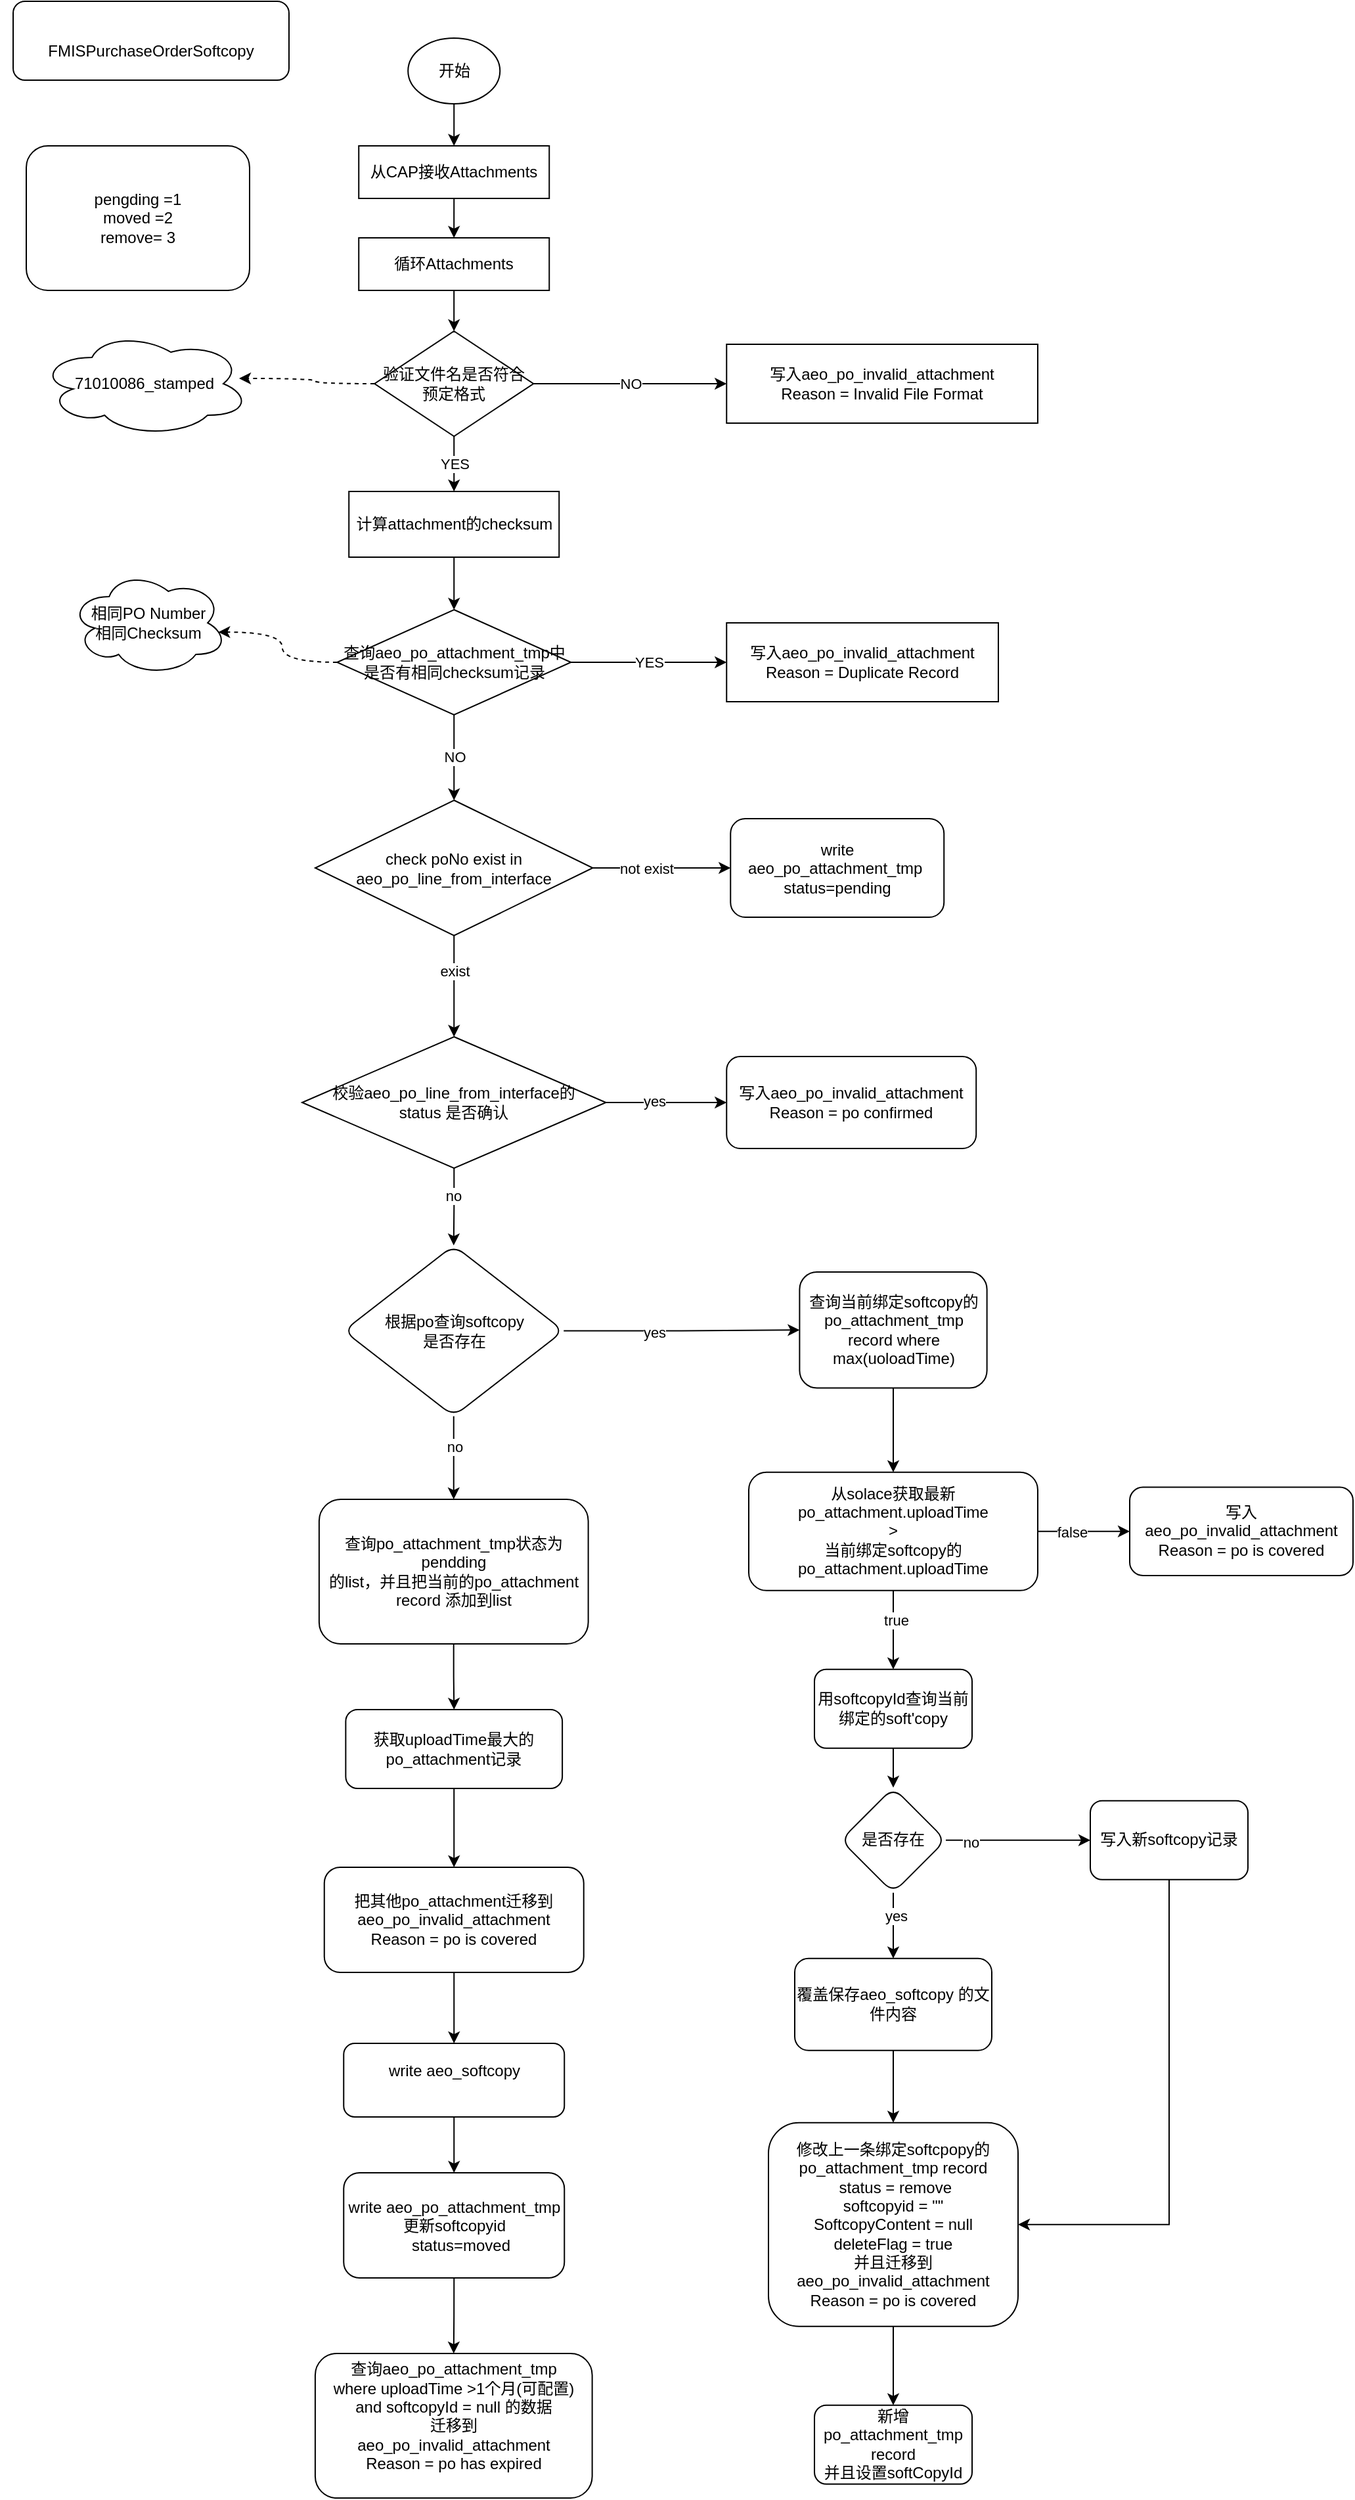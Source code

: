 <mxfile version="20.8.18" type="github">
  <diagram id="C5RBs43oDa-KdzZeNtuy" name="Page-1">
    <mxGraphModel dx="1434" dy="739" grid="1" gridSize="10" guides="1" tooltips="1" connect="1" arrows="1" fold="1" page="1" pageScale="1" pageWidth="1169" pageHeight="1654" math="0" shadow="0">
      <root>
        <mxCell id="WIyWlLk6GJQsqaUBKTNV-0" />
        <mxCell id="WIyWlLk6GJQsqaUBKTNV-1" parent="WIyWlLk6GJQsqaUBKTNV-0" />
        <mxCell id="1JKir1P_wYwHQOhN6Hkd-39" value="&lt;br&gt;&lt;table width=&quot;230&quot; cellspacing=&quot;0&quot; cellpadding=&quot;0&quot; border=&quot;0&quot;&gt;&lt;colgroup&gt;&lt;col width=&quot;230&quot;&gt;&lt;/colgroup&gt;&lt;tbody&gt;&lt;tr height=&quot;40&quot;&gt;  &lt;td style=&quot;height:30.0pt;width:173pt&quot; class=&quot;xl66&quot; width=&quot;230&quot; height=&quot;40&quot;&gt;FMISPurchaseOrderSoftcopy&lt;/td&gt;&lt;/tr&gt;&lt;/tbody&gt;&lt;/table&gt;" style="rounded=1;whiteSpace=wrap;html=1;" parent="WIyWlLk6GJQsqaUBKTNV-1" vertex="1">
          <mxGeometry x="80" y="20" width="210" height="60" as="geometry" />
        </mxCell>
        <mxCell id="1JKir1P_wYwHQOhN6Hkd-41" style="edgeStyle=orthogonalEdgeStyle;rounded=0;orthogonalLoop=1;jettySize=auto;html=1;exitX=0.5;exitY=1;exitDx=0;exitDy=0;entryX=0.5;entryY=0;entryDx=0;entryDy=0;" parent="WIyWlLk6GJQsqaUBKTNV-1" source="1JKir1P_wYwHQOhN6Hkd-42" target="1JKir1P_wYwHQOhN6Hkd-44" edge="1">
          <mxGeometry relative="1" as="geometry" />
        </mxCell>
        <mxCell id="1JKir1P_wYwHQOhN6Hkd-42" value="开始" style="ellipse;whiteSpace=wrap;html=1;" parent="WIyWlLk6GJQsqaUBKTNV-1" vertex="1">
          <mxGeometry x="380.62" y="48" width="70" height="50" as="geometry" />
        </mxCell>
        <mxCell id="1JKir1P_wYwHQOhN6Hkd-43" style="edgeStyle=orthogonalEdgeStyle;rounded=0;orthogonalLoop=1;jettySize=auto;html=1;exitX=0.5;exitY=1;exitDx=0;exitDy=0;" parent="WIyWlLk6GJQsqaUBKTNV-1" source="1JKir1P_wYwHQOhN6Hkd-44" target="1JKir1P_wYwHQOhN6Hkd-46" edge="1">
          <mxGeometry relative="1" as="geometry" />
        </mxCell>
        <mxCell id="1JKir1P_wYwHQOhN6Hkd-44" value="从CAP接收Attachments" style="rounded=0;whiteSpace=wrap;html=1;" parent="WIyWlLk6GJQsqaUBKTNV-1" vertex="1">
          <mxGeometry x="343.12" y="130" width="145" height="40" as="geometry" />
        </mxCell>
        <mxCell id="1JKir1P_wYwHQOhN6Hkd-45" value="" style="edgeStyle=orthogonalEdgeStyle;rounded=0;orthogonalLoop=1;jettySize=auto;html=1;" parent="WIyWlLk6GJQsqaUBKTNV-1" source="1JKir1P_wYwHQOhN6Hkd-46" target="1JKir1P_wYwHQOhN6Hkd-49" edge="1">
          <mxGeometry relative="1" as="geometry" />
        </mxCell>
        <mxCell id="1JKir1P_wYwHQOhN6Hkd-46" value="循环Attachments" style="rounded=0;whiteSpace=wrap;html=1;" parent="WIyWlLk6GJQsqaUBKTNV-1" vertex="1">
          <mxGeometry x="343.12" y="200" width="145" height="40" as="geometry" />
        </mxCell>
        <mxCell id="1JKir1P_wYwHQOhN6Hkd-47" value="YES" style="edgeStyle=orthogonalEdgeStyle;rounded=0;orthogonalLoop=1;jettySize=auto;html=1;" parent="WIyWlLk6GJQsqaUBKTNV-1" source="1JKir1P_wYwHQOhN6Hkd-49" target="1JKir1P_wYwHQOhN6Hkd-52" edge="1">
          <mxGeometry relative="1" as="geometry" />
        </mxCell>
        <mxCell id="1JKir1P_wYwHQOhN6Hkd-48" value="NO" style="edgeStyle=orthogonalEdgeStyle;rounded=0;orthogonalLoop=1;jettySize=auto;html=1;" parent="WIyWlLk6GJQsqaUBKTNV-1" source="1JKir1P_wYwHQOhN6Hkd-49" target="1JKir1P_wYwHQOhN6Hkd-50" edge="1">
          <mxGeometry relative="1" as="geometry" />
        </mxCell>
        <mxCell id="1JKir1P_wYwHQOhN6Hkd-49" value="验证文件名是否符合预定格式" style="rhombus;whiteSpace=wrap;html=1;" parent="WIyWlLk6GJQsqaUBKTNV-1" vertex="1">
          <mxGeometry x="355.12" y="271" width="121" height="80" as="geometry" />
        </mxCell>
        <mxCell id="1JKir1P_wYwHQOhN6Hkd-50" value="写入aeo_po_invalid_attachment&lt;br&gt;Reason = Invalid File Format" style="rounded=0;whiteSpace=wrap;html=1;" parent="WIyWlLk6GJQsqaUBKTNV-1" vertex="1">
          <mxGeometry x="623.12" y="281" width="236.88" height="60" as="geometry" />
        </mxCell>
        <mxCell id="1JKir1P_wYwHQOhN6Hkd-51" value="" style="edgeStyle=orthogonalEdgeStyle;rounded=0;orthogonalLoop=1;jettySize=auto;html=1;" parent="WIyWlLk6GJQsqaUBKTNV-1" source="1JKir1P_wYwHQOhN6Hkd-52" target="1JKir1P_wYwHQOhN6Hkd-56" edge="1">
          <mxGeometry relative="1" as="geometry" />
        </mxCell>
        <mxCell id="1JKir1P_wYwHQOhN6Hkd-52" value="计算attachment的checksum" style="rounded=0;whiteSpace=wrap;html=1;" parent="WIyWlLk6GJQsqaUBKTNV-1" vertex="1">
          <mxGeometry x="335.62" y="393" width="160" height="50" as="geometry" />
        </mxCell>
        <mxCell id="1JKir1P_wYwHQOhN6Hkd-53" value="YES" style="edgeStyle=orthogonalEdgeStyle;rounded=0;orthogonalLoop=1;jettySize=auto;html=1;" parent="WIyWlLk6GJQsqaUBKTNV-1" source="1JKir1P_wYwHQOhN6Hkd-56" target="1JKir1P_wYwHQOhN6Hkd-58" edge="1">
          <mxGeometry relative="1" as="geometry" />
        </mxCell>
        <mxCell id="1JKir1P_wYwHQOhN6Hkd-54" style="edgeStyle=orthogonalEdgeStyle;rounded=0;orthogonalLoop=1;jettySize=auto;html=1;exitX=0;exitY=0.5;exitDx=0;exitDy=0;entryX=0.942;entryY=0.588;entryDx=0;entryDy=0;entryPerimeter=0;curved=1;dashed=1;" parent="WIyWlLk6GJQsqaUBKTNV-1" source="1JKir1P_wYwHQOhN6Hkd-56" target="1JKir1P_wYwHQOhN6Hkd-57" edge="1">
          <mxGeometry relative="1" as="geometry">
            <mxPoint x="253.12" y="503" as="targetPoint" />
          </mxGeometry>
        </mxCell>
        <mxCell id="1JKir1P_wYwHQOhN6Hkd-55" value="NO" style="edgeStyle=orthogonalEdgeStyle;curved=1;rounded=0;orthogonalLoop=1;jettySize=auto;html=1;entryX=0.5;entryY=0;entryDx=0;entryDy=0;" parent="WIyWlLk6GJQsqaUBKTNV-1" source="1JKir1P_wYwHQOhN6Hkd-56" target="1JKir1P_wYwHQOhN6Hkd-62" edge="1">
          <mxGeometry relative="1" as="geometry">
            <mxPoint x="415.62" y="615" as="targetPoint" />
          </mxGeometry>
        </mxCell>
        <mxCell id="1JKir1P_wYwHQOhN6Hkd-56" value="查询aeo_po_attachment_tmp中是否有相同checksum记录" style="rhombus;whiteSpace=wrap;html=1;" parent="WIyWlLk6GJQsqaUBKTNV-1" vertex="1">
          <mxGeometry x="326.62" y="483" width="178" height="80" as="geometry" />
        </mxCell>
        <mxCell id="1JKir1P_wYwHQOhN6Hkd-57" value="相同PO Number&lt;br&gt;相同Checksum" style="ellipse;shape=cloud;whiteSpace=wrap;html=1;" parent="WIyWlLk6GJQsqaUBKTNV-1" vertex="1">
          <mxGeometry x="123.12" y="453" width="120" height="80" as="geometry" />
        </mxCell>
        <mxCell id="1JKir1P_wYwHQOhN6Hkd-58" value="写入aeo_po_invalid_attachment&lt;br&gt;Reason = Duplicate Record" style="rounded=0;whiteSpace=wrap;html=1;" parent="WIyWlLk6GJQsqaUBKTNV-1" vertex="1">
          <mxGeometry x="623.12" y="493" width="206.88" height="60" as="geometry" />
        </mxCell>
        <mxCell id="1JKir1P_wYwHQOhN6Hkd-66" style="edgeStyle=orthogonalEdgeStyle;rounded=0;orthogonalLoop=1;jettySize=auto;html=1;exitX=1;exitY=0.5;exitDx=0;exitDy=0;entryX=0;entryY=0.5;entryDx=0;entryDy=0;" parent="WIyWlLk6GJQsqaUBKTNV-1" source="1JKir1P_wYwHQOhN6Hkd-62" target="1JKir1P_wYwHQOhN6Hkd-65" edge="1">
          <mxGeometry relative="1" as="geometry" />
        </mxCell>
        <mxCell id="1JKir1P_wYwHQOhN6Hkd-69" value="not exist" style="edgeLabel;html=1;align=center;verticalAlign=middle;resizable=0;points=[];" parent="1JKir1P_wYwHQOhN6Hkd-66" vertex="1" connectable="0">
          <mxGeometry x="-0.241" y="1" relative="1" as="geometry">
            <mxPoint y="1" as="offset" />
          </mxGeometry>
        </mxCell>
        <mxCell id="1JKir1P_wYwHQOhN6Hkd-68" value="" style="edgeStyle=orthogonalEdgeStyle;rounded=0;orthogonalLoop=1;jettySize=auto;html=1;" parent="WIyWlLk6GJQsqaUBKTNV-1" source="1JKir1P_wYwHQOhN6Hkd-62" target="1JKir1P_wYwHQOhN6Hkd-67" edge="1">
          <mxGeometry relative="1" as="geometry" />
        </mxCell>
        <mxCell id="1JKir1P_wYwHQOhN6Hkd-70" value="exist" style="edgeLabel;html=1;align=center;verticalAlign=middle;resizable=0;points=[];" parent="1JKir1P_wYwHQOhN6Hkd-68" vertex="1" connectable="0">
          <mxGeometry x="-0.31" relative="1" as="geometry">
            <mxPoint as="offset" />
          </mxGeometry>
        </mxCell>
        <mxCell id="1JKir1P_wYwHQOhN6Hkd-62" value="check poNo exist in aeo_po_line_from_interface" style="rhombus;whiteSpace=wrap;html=1;" parent="WIyWlLk6GJQsqaUBKTNV-1" vertex="1">
          <mxGeometry x="310" y="628" width="211.25" height="103" as="geometry" />
        </mxCell>
        <mxCell id="1JKir1P_wYwHQOhN6Hkd-65" value="write aeo_po_attachment_tmp&amp;nbsp; status=pending" style="rounded=1;whiteSpace=wrap;html=1;" parent="WIyWlLk6GJQsqaUBKTNV-1" vertex="1">
          <mxGeometry x="626.12" y="642" width="162.5" height="75" as="geometry" />
        </mxCell>
        <mxCell id="1JKir1P_wYwHQOhN6Hkd-72" value="" style="edgeStyle=orthogonalEdgeStyle;rounded=0;orthogonalLoop=1;jettySize=auto;html=1;" parent="WIyWlLk6GJQsqaUBKTNV-1" source="1JKir1P_wYwHQOhN6Hkd-67" target="1JKir1P_wYwHQOhN6Hkd-71" edge="1">
          <mxGeometry relative="1" as="geometry" />
        </mxCell>
        <mxCell id="1JKir1P_wYwHQOhN6Hkd-73" value="yes" style="edgeLabel;html=1;align=center;verticalAlign=middle;resizable=0;points=[];" parent="1JKir1P_wYwHQOhN6Hkd-72" vertex="1" connectable="0">
          <mxGeometry x="-0.219" y="1" relative="1" as="geometry">
            <mxPoint as="offset" />
          </mxGeometry>
        </mxCell>
        <mxCell id="1JKir1P_wYwHQOhN6Hkd-75" value="" style="edgeStyle=orthogonalEdgeStyle;rounded=0;orthogonalLoop=1;jettySize=auto;html=1;entryX=0.5;entryY=0;entryDx=0;entryDy=0;" parent="WIyWlLk6GJQsqaUBKTNV-1" source="1JKir1P_wYwHQOhN6Hkd-67" target="TarrtGPTzXye8ioqwVe--2" edge="1">
          <mxGeometry relative="1" as="geometry">
            <mxPoint x="415.6" y="960" as="targetPoint" />
          </mxGeometry>
        </mxCell>
        <mxCell id="1JKir1P_wYwHQOhN6Hkd-76" value="no" style="edgeLabel;html=1;align=center;verticalAlign=middle;resizable=0;points=[];" parent="1JKir1P_wYwHQOhN6Hkd-75" vertex="1" connectable="0">
          <mxGeometry x="-0.28" y="-1" relative="1" as="geometry">
            <mxPoint as="offset" />
          </mxGeometry>
        </mxCell>
        <mxCell id="1JKir1P_wYwHQOhN6Hkd-67" value="&lt;div&gt;校验aeo_po_line_from_interface的&lt;/div&gt;&lt;div&gt;status 是否确认&lt;/div&gt;" style="rhombus;whiteSpace=wrap;html=1;" parent="WIyWlLk6GJQsqaUBKTNV-1" vertex="1">
          <mxGeometry x="300" y="808" width="231.25" height="100" as="geometry" />
        </mxCell>
        <mxCell id="1JKir1P_wYwHQOhN6Hkd-71" value="写入aeo_po_invalid_attachment&lt;br&gt;Reason = &lt;span class=&quot;HwtZe&quot; lang=&quot;en&quot;&gt;&lt;span class=&quot;jCAhz ChMk0b&quot;&gt;&lt;span class=&quot;ryNqvb&quot;&gt;po confirmed&lt;/span&gt;&lt;/span&gt;&lt;/span&gt; " style="rounded=1;whiteSpace=wrap;html=1;" parent="WIyWlLk6GJQsqaUBKTNV-1" vertex="1">
          <mxGeometry x="623.12" y="823" width="190" height="70" as="geometry" />
        </mxCell>
        <mxCell id="TarrtGPTzXye8ioqwVe--51" style="edgeStyle=orthogonalEdgeStyle;rounded=0;orthogonalLoop=1;jettySize=auto;html=1;exitX=0.5;exitY=1;exitDx=0;exitDy=0;entryX=0.5;entryY=0;entryDx=0;entryDy=0;" edge="1" parent="WIyWlLk6GJQsqaUBKTNV-1" source="1JKir1P_wYwHQOhN6Hkd-81" target="TarrtGPTzXye8ioqwVe--20">
          <mxGeometry relative="1" as="geometry" />
        </mxCell>
        <mxCell id="1JKir1P_wYwHQOhN6Hkd-81" value="&lt;div&gt;覆盖保存aeo_softcopy 的文件内容&lt;/div&gt;" style="rounded=1;whiteSpace=wrap;html=1;" parent="WIyWlLk6GJQsqaUBKTNV-1" vertex="1">
          <mxGeometry x="675" y="1509.37" width="150" height="70" as="geometry" />
        </mxCell>
        <mxCell id="TarrtGPTzXye8ioqwVe--10" style="edgeStyle=orthogonalEdgeStyle;rounded=0;orthogonalLoop=1;jettySize=auto;html=1;exitX=0.5;exitY=1;exitDx=0;exitDy=0;entryX=0.5;entryY=0;entryDx=0;entryDy=0;" edge="1" parent="WIyWlLk6GJQsqaUBKTNV-1" source="1JKir1P_wYwHQOhN6Hkd-84" target="TarrtGPTzXye8ioqwVe--3">
          <mxGeometry relative="1" as="geometry" />
        </mxCell>
        <mxCell id="1JKir1P_wYwHQOhN6Hkd-84" value="&lt;div&gt;write aeo_softcopy&lt;/div&gt;&lt;div&gt;&lt;br&gt;&lt;/div&gt;" style="rounded=1;whiteSpace=wrap;html=1;" parent="WIyWlLk6GJQsqaUBKTNV-1" vertex="1">
          <mxGeometry x="331.63" y="1574" width="168" height="56" as="geometry" />
        </mxCell>
        <mxCell id="1JKir1P_wYwHQOhN6Hkd-87" value="&lt;div&gt;查询aeo_po_attachment_tmp &lt;br&gt;&lt;/div&gt;&lt;div&gt;where uploadTime &amp;gt;1个月(可配置)&lt;/div&gt;&lt;div&gt;and softcopyId = null 的数据&lt;/div&gt;&lt;div&gt;迁移到&lt;/div&gt;&lt;div&gt;aeo_po_invalid_attachment&lt;br&gt;Reason = &lt;span class=&quot;HwtZe&quot; lang=&quot;en&quot;&gt;&lt;span class=&quot;jCAhz ChMk0b&quot;&gt;&lt;span class=&quot;ryNqvb&quot;&gt;po has expired&lt;/span&gt;&lt;/span&gt;&lt;/span&gt;&lt;/div&gt;&lt;div&gt;&lt;br&gt;&lt;/div&gt;" style="rounded=1;whiteSpace=wrap;html=1;" parent="WIyWlLk6GJQsqaUBKTNV-1" vertex="1">
          <mxGeometry x="309.95" y="1810" width="210.87" height="110" as="geometry" />
        </mxCell>
        <mxCell id="TarrtGPTzXye8ioqwVe--35" style="edgeStyle=orthogonalEdgeStyle;rounded=0;orthogonalLoop=1;jettySize=auto;html=1;exitX=0.5;exitY=1;exitDx=0;exitDy=0;entryX=0.5;entryY=0;entryDx=0;entryDy=0;" edge="1" parent="WIyWlLk6GJQsqaUBKTNV-1" source="1JKir1P_wYwHQOhN6Hkd-90" target="1JKir1P_wYwHQOhN6Hkd-84">
          <mxGeometry relative="1" as="geometry" />
        </mxCell>
        <mxCell id="1JKir1P_wYwHQOhN6Hkd-90" value="把其他po_attachment迁移到aeo_po_invalid_attachment&lt;br&gt;Reason = &lt;span class=&quot;HwtZe&quot; lang=&quot;en&quot;&gt;&lt;span class=&quot;jCAhz ChMk0b&quot;&gt;&lt;span class=&quot;ryNqvb&quot;&gt;po is covered&lt;/span&gt;&lt;/span&gt;&lt;/span&gt;" style="rounded=1;whiteSpace=wrap;html=1;" parent="WIyWlLk6GJQsqaUBKTNV-1" vertex="1">
          <mxGeometry x="316.88" y="1440" width="197.49" height="80" as="geometry" />
        </mxCell>
        <mxCell id="TarrtGPTzXye8ioqwVe--0" value="&lt;div&gt;pengding =1&lt;/div&gt;&lt;div&gt;moved =2&lt;/div&gt;&lt;div&gt;remove= 3&lt;br&gt;&lt;/div&gt;" style="rounded=1;whiteSpace=wrap;html=1;" vertex="1" parent="WIyWlLk6GJQsqaUBKTNV-1">
          <mxGeometry x="90" y="130" width="170" height="110" as="geometry" />
        </mxCell>
        <mxCell id="TarrtGPTzXye8ioqwVe--16" style="edgeStyle=orthogonalEdgeStyle;rounded=0;orthogonalLoop=1;jettySize=auto;html=1;exitX=1;exitY=0.5;exitDx=0;exitDy=0;entryX=0;entryY=0.5;entryDx=0;entryDy=0;" edge="1" parent="WIyWlLk6GJQsqaUBKTNV-1" source="TarrtGPTzXye8ioqwVe--2" target="TarrtGPTzXye8ioqwVe--15">
          <mxGeometry relative="1" as="geometry" />
        </mxCell>
        <mxCell id="TarrtGPTzXye8ioqwVe--17" value="yes" style="edgeLabel;html=1;align=center;verticalAlign=middle;resizable=0;points=[];" vertex="1" connectable="0" parent="TarrtGPTzXye8ioqwVe--16">
          <mxGeometry x="-0.241" y="-1" relative="1" as="geometry">
            <mxPoint as="offset" />
          </mxGeometry>
        </mxCell>
        <mxCell id="TarrtGPTzXye8ioqwVe--28" value="" style="edgeStyle=orthogonalEdgeStyle;rounded=0;orthogonalLoop=1;jettySize=auto;html=1;" edge="1" parent="WIyWlLk6GJQsqaUBKTNV-1" source="TarrtGPTzXye8ioqwVe--2" target="TarrtGPTzXye8ioqwVe--27">
          <mxGeometry relative="1" as="geometry" />
        </mxCell>
        <mxCell id="TarrtGPTzXye8ioqwVe--29" value="no" style="edgeLabel;html=1;align=center;verticalAlign=middle;resizable=0;points=[];" vertex="1" connectable="0" parent="TarrtGPTzXye8ioqwVe--28">
          <mxGeometry x="-0.721" y="1" relative="1" as="geometry">
            <mxPoint x="-1" y="14" as="offset" />
          </mxGeometry>
        </mxCell>
        <mxCell id="TarrtGPTzXye8ioqwVe--2" value="&lt;div&gt;根据po查询softcopy&lt;/div&gt;&lt;div&gt;是否存在&lt;br&gt;&lt;/div&gt;" style="rhombus;whiteSpace=wrap;html=1;rounded=1;" vertex="1" parent="WIyWlLk6GJQsqaUBKTNV-1">
          <mxGeometry x="331.63" y="966.75" width="167.5" height="130" as="geometry" />
        </mxCell>
        <mxCell id="TarrtGPTzXye8ioqwVe--13" style="edgeStyle=orthogonalEdgeStyle;rounded=0;orthogonalLoop=1;jettySize=auto;html=1;exitX=0.5;exitY=1;exitDx=0;exitDy=0;entryX=0.5;entryY=0;entryDx=0;entryDy=0;" edge="1" parent="WIyWlLk6GJQsqaUBKTNV-1" source="TarrtGPTzXye8ioqwVe--3" target="1JKir1P_wYwHQOhN6Hkd-87">
          <mxGeometry relative="1" as="geometry" />
        </mxCell>
        <mxCell id="TarrtGPTzXye8ioqwVe--3" value="&lt;div&gt;write aeo_po_attachment_tmp&lt;/div&gt;&lt;div&gt;更新softcopyid &lt;br&gt;&lt;/div&gt;&lt;div&gt;&amp;nbsp;&amp;nbsp; status=moved&lt;/div&gt;" style="rounded=1;whiteSpace=wrap;html=1;" vertex="1" parent="WIyWlLk6GJQsqaUBKTNV-1">
          <mxGeometry x="331.63" y="1672.5" width="168.01" height="80" as="geometry" />
        </mxCell>
        <mxCell id="TarrtGPTzXye8ioqwVe--37" value="" style="edgeStyle=orthogonalEdgeStyle;rounded=0;orthogonalLoop=1;jettySize=auto;html=1;" edge="1" parent="WIyWlLk6GJQsqaUBKTNV-1" source="TarrtGPTzXye8ioqwVe--15" target="TarrtGPTzXye8ioqwVe--36">
          <mxGeometry relative="1" as="geometry" />
        </mxCell>
        <mxCell id="TarrtGPTzXye8ioqwVe--15" value="&lt;div&gt;查询当前绑定softcopy的po_attachment_tmp record where max(uoloadTime)&lt;br&gt;&lt;/div&gt;" style="whiteSpace=wrap;html=1;rounded=1;" vertex="1" parent="WIyWlLk6GJQsqaUBKTNV-1">
          <mxGeometry x="678.69" y="987" width="142.63" height="88.25" as="geometry" />
        </mxCell>
        <mxCell id="TarrtGPTzXye8ioqwVe--43" style="edgeStyle=orthogonalEdgeStyle;rounded=0;orthogonalLoop=1;jettySize=auto;html=1;exitX=0.5;exitY=1;exitDx=0;exitDy=0;entryX=0.5;entryY=0;entryDx=0;entryDy=0;" edge="1" parent="WIyWlLk6GJQsqaUBKTNV-1" source="TarrtGPTzXye8ioqwVe--18" target="1JKir1P_wYwHQOhN6Hkd-81">
          <mxGeometry relative="1" as="geometry" />
        </mxCell>
        <mxCell id="TarrtGPTzXye8ioqwVe--44" value="yes" style="edgeLabel;html=1;align=center;verticalAlign=middle;resizable=0;points=[];" vertex="1" connectable="0" parent="TarrtGPTzXye8ioqwVe--43">
          <mxGeometry x="-0.317" y="2" relative="1" as="geometry">
            <mxPoint as="offset" />
          </mxGeometry>
        </mxCell>
        <mxCell id="TarrtGPTzXye8ioqwVe--46" value="" style="edgeStyle=orthogonalEdgeStyle;rounded=0;orthogonalLoop=1;jettySize=auto;html=1;" edge="1" parent="WIyWlLk6GJQsqaUBKTNV-1" source="TarrtGPTzXye8ioqwVe--18" target="TarrtGPTzXye8ioqwVe--45">
          <mxGeometry relative="1" as="geometry" />
        </mxCell>
        <mxCell id="TarrtGPTzXye8ioqwVe--47" value="no" style="edgeLabel;html=1;align=center;verticalAlign=middle;resizable=0;points=[];" vertex="1" connectable="0" parent="TarrtGPTzXye8ioqwVe--46">
          <mxGeometry x="-0.667" y="-1" relative="1" as="geometry">
            <mxPoint as="offset" />
          </mxGeometry>
        </mxCell>
        <mxCell id="TarrtGPTzXye8ioqwVe--18" value="是否存在" style="rhombus;whiteSpace=wrap;html=1;rounded=1;" vertex="1" parent="WIyWlLk6GJQsqaUBKTNV-1">
          <mxGeometry x="710.005" y="1379.375" width="80" height="80" as="geometry" />
        </mxCell>
        <mxCell id="TarrtGPTzXye8ioqwVe--53" style="edgeStyle=orthogonalEdgeStyle;rounded=0;orthogonalLoop=1;jettySize=auto;html=1;exitX=0.5;exitY=1;exitDx=0;exitDy=0;" edge="1" parent="WIyWlLk6GJQsqaUBKTNV-1" source="TarrtGPTzXye8ioqwVe--20" target="TarrtGPTzXye8ioqwVe--48">
          <mxGeometry relative="1" as="geometry" />
        </mxCell>
        <mxCell id="TarrtGPTzXye8ioqwVe--20" value="&lt;div&gt;修改上一条绑定softcpopy的po_attachment_tmp record&lt;/div&gt;&lt;div&gt;&amp;nbsp;status = remove&lt;/div&gt;&lt;div&gt;softcopyid = &quot;&quot;&lt;/div&gt;&lt;div&gt;SoftcopyContent = null&lt;/div&gt;&lt;div&gt;deleteFlag = true&lt;/div&gt;&lt;div&gt;并且迁移到&lt;/div&gt;&lt;div&gt;aeo_po_invalid_attachment&lt;br&gt;Reason = po is covered&lt;/div&gt;" style="rounded=1;whiteSpace=wrap;html=1;" vertex="1" parent="WIyWlLk6GJQsqaUBKTNV-1">
          <mxGeometry x="655" y="1634.37" width="190" height="155" as="geometry" />
        </mxCell>
        <mxCell id="TarrtGPTzXye8ioqwVe--33" value="" style="edgeStyle=orthogonalEdgeStyle;rounded=0;orthogonalLoop=1;jettySize=auto;html=1;" edge="1" parent="WIyWlLk6GJQsqaUBKTNV-1" source="TarrtGPTzXye8ioqwVe--27" target="TarrtGPTzXye8ioqwVe--32">
          <mxGeometry relative="1" as="geometry" />
        </mxCell>
        <mxCell id="TarrtGPTzXye8ioqwVe--27" value="&lt;div&gt;查询po_attachment_tmp状态为pendding&lt;/div&gt;&lt;div&gt;的list，并且把当前的po_attachment record 添加到list&lt;br&gt;&lt;/div&gt;" style="whiteSpace=wrap;html=1;rounded=1;" vertex="1" parent="WIyWlLk6GJQsqaUBKTNV-1">
          <mxGeometry x="312.94" y="1160" width="204.88" height="110" as="geometry" />
        </mxCell>
        <mxCell id="TarrtGPTzXye8ioqwVe--34" style="edgeStyle=orthogonalEdgeStyle;rounded=0;orthogonalLoop=1;jettySize=auto;html=1;exitX=0.5;exitY=1;exitDx=0;exitDy=0;entryX=0.5;entryY=0;entryDx=0;entryDy=0;" edge="1" parent="WIyWlLk6GJQsqaUBKTNV-1" source="TarrtGPTzXye8ioqwVe--32" target="1JKir1P_wYwHQOhN6Hkd-90">
          <mxGeometry relative="1" as="geometry" />
        </mxCell>
        <mxCell id="TarrtGPTzXye8ioqwVe--32" value="获取uploadTime最大的po_attachment记录" style="rounded=1;whiteSpace=wrap;html=1;" vertex="1" parent="WIyWlLk6GJQsqaUBKTNV-1">
          <mxGeometry x="333.18" y="1320.01" width="164.88" height="60" as="geometry" />
        </mxCell>
        <mxCell id="TarrtGPTzXye8ioqwVe--39" value="" style="edgeStyle=orthogonalEdgeStyle;rounded=0;orthogonalLoop=1;jettySize=auto;html=1;entryX=0.5;entryY=0;entryDx=0;entryDy=0;" edge="1" parent="WIyWlLk6GJQsqaUBKTNV-1" source="TarrtGPTzXye8ioqwVe--36" target="TarrtGPTzXye8ioqwVe--41">
          <mxGeometry relative="1" as="geometry">
            <mxPoint x="750" y="1319.37" as="targetPoint" />
          </mxGeometry>
        </mxCell>
        <mxCell id="TarrtGPTzXye8ioqwVe--40" value="true" style="edgeLabel;html=1;align=center;verticalAlign=middle;resizable=0;points=[];" vertex="1" connectable="0" parent="TarrtGPTzXye8ioqwVe--39">
          <mxGeometry x="-0.263" y="2" relative="1" as="geometry">
            <mxPoint as="offset" />
          </mxGeometry>
        </mxCell>
        <mxCell id="TarrtGPTzXye8ioqwVe--60" value="" style="edgeStyle=orthogonalEdgeStyle;rounded=0;orthogonalLoop=1;jettySize=auto;html=1;" edge="1" parent="WIyWlLk6GJQsqaUBKTNV-1" source="TarrtGPTzXye8ioqwVe--36" target="TarrtGPTzXye8ioqwVe--59">
          <mxGeometry relative="1" as="geometry" />
        </mxCell>
        <mxCell id="TarrtGPTzXye8ioqwVe--61" value="false" style="edgeLabel;html=1;align=center;verticalAlign=middle;resizable=0;points=[];" vertex="1" connectable="0" parent="TarrtGPTzXye8ioqwVe--60">
          <mxGeometry x="-0.277" relative="1" as="geometry">
            <mxPoint as="offset" />
          </mxGeometry>
        </mxCell>
        <mxCell id="TarrtGPTzXye8ioqwVe--36" value="&lt;div&gt;从solace获取最新po_attachment.uploadTime&lt;/div&gt;&lt;div&gt;&amp;gt;&lt;/div&gt;&lt;div&gt;当前绑定softcopy的po_attachment.uploadTime&lt;/div&gt;" style="rounded=1;whiteSpace=wrap;html=1;" vertex="1" parent="WIyWlLk6GJQsqaUBKTNV-1">
          <mxGeometry x="640" y="1139.37" width="220" height="90" as="geometry" />
        </mxCell>
        <mxCell id="TarrtGPTzXye8ioqwVe--42" style="edgeStyle=orthogonalEdgeStyle;rounded=0;orthogonalLoop=1;jettySize=auto;html=1;entryX=0.5;entryY=0;entryDx=0;entryDy=0;" edge="1" parent="WIyWlLk6GJQsqaUBKTNV-1" source="TarrtGPTzXye8ioqwVe--41" target="TarrtGPTzXye8ioqwVe--18">
          <mxGeometry relative="1" as="geometry" />
        </mxCell>
        <mxCell id="TarrtGPTzXye8ioqwVe--41" value="用softcopyId查询当前绑定的soft&#39;copy" style="rounded=1;whiteSpace=wrap;html=1;" vertex="1" parent="WIyWlLk6GJQsqaUBKTNV-1">
          <mxGeometry x="690" y="1289.37" width="120" height="60" as="geometry" />
        </mxCell>
        <mxCell id="TarrtGPTzXye8ioqwVe--52" style="edgeStyle=orthogonalEdgeStyle;rounded=0;orthogonalLoop=1;jettySize=auto;html=1;exitX=0.5;exitY=1;exitDx=0;exitDy=0;entryX=1;entryY=0.5;entryDx=0;entryDy=0;" edge="1" parent="WIyWlLk6GJQsqaUBKTNV-1" source="TarrtGPTzXye8ioqwVe--45" target="TarrtGPTzXye8ioqwVe--20">
          <mxGeometry relative="1" as="geometry" />
        </mxCell>
        <mxCell id="TarrtGPTzXye8ioqwVe--45" value="写入新softcopy记录" style="rounded=1;whiteSpace=wrap;html=1;" vertex="1" parent="WIyWlLk6GJQsqaUBKTNV-1">
          <mxGeometry x="899.995" y="1389.375" width="120" height="60" as="geometry" />
        </mxCell>
        <mxCell id="TarrtGPTzXye8ioqwVe--48" value="&lt;div&gt;新增po_attachment_tmp record&lt;br&gt;&lt;/div&gt;&lt;div&gt;并且设置softCopyId&lt;/div&gt;" style="rounded=1;whiteSpace=wrap;html=1;" vertex="1" parent="WIyWlLk6GJQsqaUBKTNV-1">
          <mxGeometry x="690.01" y="1849.37" width="120" height="60" as="geometry" />
        </mxCell>
        <mxCell id="TarrtGPTzXye8ioqwVe--57" style="edgeStyle=orthogonalEdgeStyle;rounded=0;orthogonalLoop=1;jettySize=auto;html=1;exitX=0;exitY=0.5;exitDx=0;exitDy=0;entryX=0.95;entryY=0.45;entryDx=0;entryDy=0;entryPerimeter=0;curved=1;dashed=1;" edge="1" parent="WIyWlLk6GJQsqaUBKTNV-1" source="1JKir1P_wYwHQOhN6Hkd-49" target="TarrtGPTzXye8ioqwVe--58">
          <mxGeometry relative="1" as="geometry">
            <mxPoint x="225.88" y="299.5" as="targetPoint" />
            <mxPoint x="316.88" y="322.5" as="sourcePoint" />
            <Array as="points">
              <mxPoint x="310" y="311" />
              <mxPoint x="310" y="307" />
            </Array>
          </mxGeometry>
        </mxCell>
        <mxCell id="TarrtGPTzXye8ioqwVe--58" value="71010086_stamped" style="ellipse;shape=cloud;whiteSpace=wrap;html=1;" vertex="1" parent="WIyWlLk6GJQsqaUBKTNV-1">
          <mxGeometry x="100" y="271" width="160" height="80" as="geometry" />
        </mxCell>
        <mxCell id="TarrtGPTzXye8ioqwVe--59" value="写入aeo_po_invalid_attachment&lt;br&gt;Reason = &lt;span class=&quot;HwtZe&quot; lang=&quot;en&quot;&gt;po is covered&lt;/span&gt;&lt;span class=&quot;HwtZe&quot; lang=&quot;en&quot;&gt;&lt;/span&gt;&lt;span class=&quot;HwtZe&quot; lang=&quot;en&quot;&gt;&lt;/span&gt;&lt;span class=&quot;HwtZe&quot; lang=&quot;en&quot;&gt;&lt;/span&gt; " style="rounded=1;whiteSpace=wrap;html=1;" vertex="1" parent="WIyWlLk6GJQsqaUBKTNV-1">
          <mxGeometry x="930" y="1150.78" width="170" height="67.18" as="geometry" />
        </mxCell>
      </root>
    </mxGraphModel>
  </diagram>
</mxfile>
